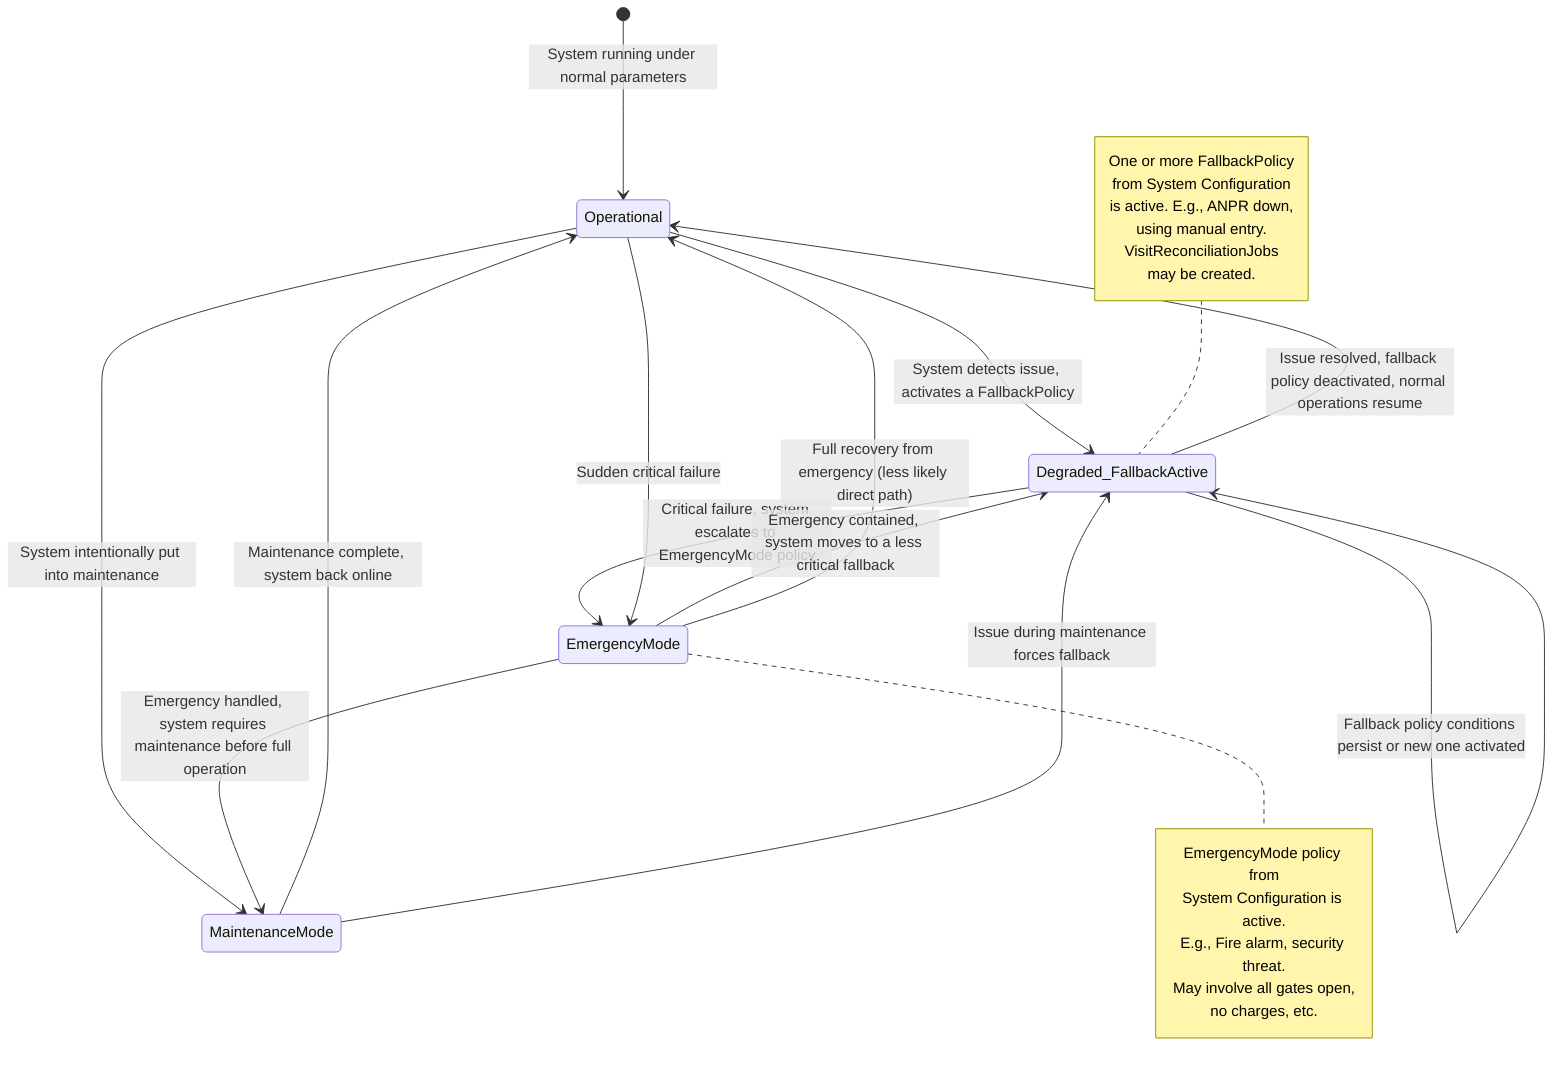 stateDiagram-v2
    [*] --> Operational : System running under normal parameters

    Operational --> Degraded_FallbackActive : System detects issue, activates a FallbackPolicy
    Degraded_FallbackActive --> Operational : Issue resolved, fallback policy deactivated, normal operations resume
    Degraded_FallbackActive --> Degraded_FallbackActive : Fallback policy conditions persist or new one activated
    
    Operational --> MaintenanceMode : System intentionally put into maintenance
    MaintenanceMode --> Operational : Maintenance complete, system back online
    MaintenanceMode --> Degraded_FallbackActive : Issue during maintenance forces fallback

    Degraded_FallbackActive --> EmergencyMode : Critical failure, system escalates to EmergencyMode policy
    Operational --> EmergencyMode : Sudden critical failure

    EmergencyMode --> Degraded_FallbackActive : Emergency contained, system moves to a less critical fallback
    EmergencyMode --> MaintenanceMode : Emergency handled, system requires maintenance before full operation
    EmergencyMode --> Operational : Full recovery from emergency (less likely direct path)

    note left of Degraded_FallbackActive
        One or more FallbackPolicy
        from System Configuration
        is active. E.g., ANPR down,
        using manual entry.
        VisitReconciliationJobs
        may be created.
    end note
    
    note right of EmergencyMode
        EmergencyMode policy from
        System Configuration is active.
        E.g., Fire alarm, security threat.
        May involve all gates open,
        no charges, etc.
    end note